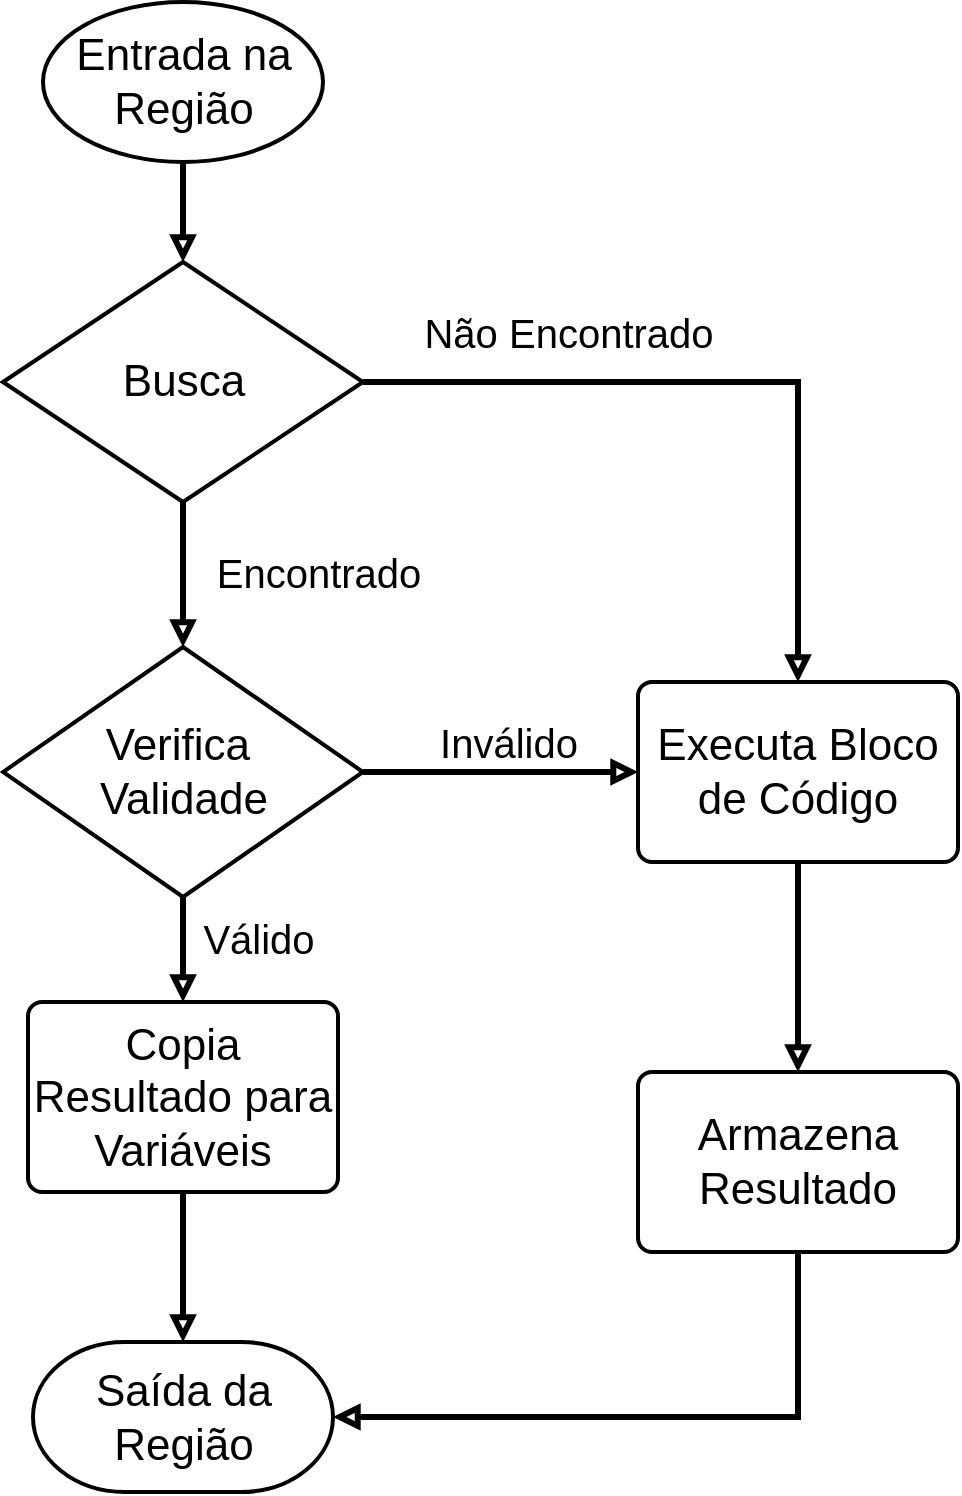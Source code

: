 <mxfile version="28.2.5">
  <diagram id="C5RBs43oDa-KdzZeNtuy" name="Page-1">
    <mxGraphModel dx="1336" dy="1950" grid="1" gridSize="10" guides="1" tooltips="1" connect="1" arrows="1" fold="1" page="1" pageScale="1" pageWidth="827" pageHeight="1169" math="0" shadow="0">
      <root>
        <mxCell id="WIyWlLk6GJQsqaUBKTNV-0" />
        <mxCell id="WIyWlLk6GJQsqaUBKTNV-1" parent="WIyWlLk6GJQsqaUBKTNV-0" />
        <mxCell id="ik_yB19XvHytIO5AMuyc-3" value="Saída da Região" style="strokeWidth=2;html=1;shape=mxgraph.flowchart.terminator;whiteSpace=wrap;fontSize=22;" parent="WIyWlLk6GJQsqaUBKTNV-1" vertex="1">
          <mxGeometry x="42.5" y="525" width="150" height="75" as="geometry" />
        </mxCell>
        <mxCell id="ik_yB19XvHytIO5AMuyc-4" value="Copia Resultado para Variáveis" style="rounded=1;whiteSpace=wrap;html=1;absoluteArcSize=1;arcSize=14;strokeWidth=2;fontSize=22;" parent="WIyWlLk6GJQsqaUBKTNV-1" vertex="1">
          <mxGeometry x="40" y="355" width="155" height="95" as="geometry" />
        </mxCell>
        <mxCell id="ik_yB19XvHytIO5AMuyc-5" value="Entrada na Região" style="strokeWidth=2;html=1;shape=mxgraph.flowchart.start_1;whiteSpace=wrap;fontSize=22;" parent="WIyWlLk6GJQsqaUBKTNV-1" vertex="1">
          <mxGeometry x="47.5" y="-145" width="140" height="80" as="geometry" />
        </mxCell>
        <mxCell id="ik_yB19XvHytIO5AMuyc-14" style="edgeStyle=orthogonalEdgeStyle;rounded=0;orthogonalLoop=1;jettySize=auto;html=1;exitX=1;exitY=0.5;exitDx=0;exitDy=0;exitPerimeter=0;endArrow=block;endFill=0;strokeWidth=3;" parent="WIyWlLk6GJQsqaUBKTNV-1" source="ik_yB19XvHytIO5AMuyc-6" target="ik_yB19XvHytIO5AMuyc-7" edge="1">
          <mxGeometry relative="1" as="geometry" />
        </mxCell>
        <mxCell id="ik_yB19XvHytIO5AMuyc-6" value="Busca" style="strokeWidth=2;html=1;shape=mxgraph.flowchart.decision;whiteSpace=wrap;fontSize=22;" parent="WIyWlLk6GJQsqaUBKTNV-1" vertex="1">
          <mxGeometry x="27.5" y="-15" width="180" height="120" as="geometry" />
        </mxCell>
        <mxCell id="ik_yB19XvHytIO5AMuyc-15" style="edgeStyle=orthogonalEdgeStyle;rounded=0;orthogonalLoop=1;jettySize=auto;html=1;exitX=0.5;exitY=1;exitDx=0;exitDy=0;entryX=0.5;entryY=0;entryDx=0;entryDy=0;endArrow=block;endFill=0;strokeWidth=3;" parent="WIyWlLk6GJQsqaUBKTNV-1" source="ik_yB19XvHytIO5AMuyc-7" target="ik_yB19XvHytIO5AMuyc-8" edge="1">
          <mxGeometry relative="1" as="geometry" />
        </mxCell>
        <mxCell id="ik_yB19XvHytIO5AMuyc-7" value="Executa Bloco de Código" style="rounded=1;whiteSpace=wrap;html=1;absoluteArcSize=1;arcSize=14;strokeWidth=2;fontSize=22;" parent="WIyWlLk6GJQsqaUBKTNV-1" vertex="1">
          <mxGeometry x="345" y="195" width="160" height="90" as="geometry" />
        </mxCell>
        <mxCell id="ik_yB19XvHytIO5AMuyc-8" value="Armazena Resultado" style="rounded=1;whiteSpace=wrap;html=1;absoluteArcSize=1;arcSize=14;strokeWidth=2;fontSize=22;" parent="WIyWlLk6GJQsqaUBKTNV-1" vertex="1">
          <mxGeometry x="345" y="390" width="160" height="90" as="geometry" />
        </mxCell>
        <mxCell id="ik_yB19XvHytIO5AMuyc-12" style="edgeStyle=orthogonalEdgeStyle;rounded=0;orthogonalLoop=1;jettySize=auto;html=1;exitX=0.5;exitY=1;exitDx=0;exitDy=0;exitPerimeter=0;entryX=0.5;entryY=0;entryDx=0;entryDy=0;endArrow=block;endFill=0;strokeWidth=3;" parent="WIyWlLk6GJQsqaUBKTNV-1" source="ik_yB19XvHytIO5AMuyc-9" target="ik_yB19XvHytIO5AMuyc-4" edge="1">
          <mxGeometry relative="1" as="geometry" />
        </mxCell>
        <mxCell id="ik_yB19XvHytIO5AMuyc-13" style="edgeStyle=orthogonalEdgeStyle;rounded=0;orthogonalLoop=1;jettySize=auto;html=1;exitX=1;exitY=0.5;exitDx=0;exitDy=0;exitPerimeter=0;endArrow=block;endFill=0;strokeWidth=3;" parent="WIyWlLk6GJQsqaUBKTNV-1" source="ik_yB19XvHytIO5AMuyc-9" target="ik_yB19XvHytIO5AMuyc-7" edge="1">
          <mxGeometry relative="1" as="geometry">
            <mxPoint x="340" y="245" as="targetPoint" />
          </mxGeometry>
        </mxCell>
        <mxCell id="ik_yB19XvHytIO5AMuyc-9" value="Verifica&amp;nbsp;&lt;div&gt;Validade&lt;/div&gt;" style="strokeWidth=2;html=1;shape=mxgraph.flowchart.decision;whiteSpace=wrap;fontSize=22;" parent="WIyWlLk6GJQsqaUBKTNV-1" vertex="1">
          <mxGeometry x="27.5" y="177.5" width="180" height="125" as="geometry" />
        </mxCell>
        <mxCell id="ik_yB19XvHytIO5AMuyc-10" style="edgeStyle=orthogonalEdgeStyle;rounded=0;orthogonalLoop=1;jettySize=auto;html=1;exitX=0.5;exitY=1;exitDx=0;exitDy=0;exitPerimeter=0;entryX=0.5;entryY=0;entryDx=0;entryDy=0;entryPerimeter=0;endArrow=block;endFill=0;strokeWidth=3;" parent="WIyWlLk6GJQsqaUBKTNV-1" source="ik_yB19XvHytIO5AMuyc-5" target="ik_yB19XvHytIO5AMuyc-6" edge="1">
          <mxGeometry relative="1" as="geometry" />
        </mxCell>
        <mxCell id="ik_yB19XvHytIO5AMuyc-11" style="edgeStyle=orthogonalEdgeStyle;rounded=0;orthogonalLoop=1;jettySize=auto;html=1;exitX=0.5;exitY=1;exitDx=0;exitDy=0;exitPerimeter=0;endArrow=block;endFill=0;entryX=0.5;entryY=0;entryDx=0;entryDy=0;entryPerimeter=0;strokeWidth=3;" parent="WIyWlLk6GJQsqaUBKTNV-1" source="ik_yB19XvHytIO5AMuyc-6" target="ik_yB19XvHytIO5AMuyc-9" edge="1">
          <mxGeometry relative="1" as="geometry">
            <mxPoint x="180" y="175" as="targetPoint" />
          </mxGeometry>
        </mxCell>
        <mxCell id="ik_yB19XvHytIO5AMuyc-16" style="edgeStyle=orthogonalEdgeStyle;rounded=0;orthogonalLoop=1;jettySize=auto;html=1;exitX=0.5;exitY=1;exitDx=0;exitDy=0;entryX=1;entryY=0.5;entryDx=0;entryDy=0;entryPerimeter=0;endArrow=block;endFill=0;strokeWidth=3;" parent="WIyWlLk6GJQsqaUBKTNV-1" source="ik_yB19XvHytIO5AMuyc-8" target="ik_yB19XvHytIO5AMuyc-3" edge="1">
          <mxGeometry relative="1" as="geometry" />
        </mxCell>
        <mxCell id="ik_yB19XvHytIO5AMuyc-17" style="edgeStyle=orthogonalEdgeStyle;rounded=0;orthogonalLoop=1;jettySize=auto;html=1;exitX=0.5;exitY=1;exitDx=0;exitDy=0;entryX=0.5;entryY=0;entryDx=0;entryDy=0;entryPerimeter=0;endArrow=block;endFill=0;strokeWidth=3;" parent="WIyWlLk6GJQsqaUBKTNV-1" source="ik_yB19XvHytIO5AMuyc-4" target="ik_yB19XvHytIO5AMuyc-3" edge="1">
          <mxGeometry relative="1" as="geometry" />
        </mxCell>
        <mxCell id="ik_yB19XvHytIO5AMuyc-21" value="Não Encontrado" style="text;html=1;align=center;verticalAlign=middle;resizable=0;points=[];autosize=1;strokeColor=none;fillColor=none;fontSize=20;" parent="WIyWlLk6GJQsqaUBKTNV-1" vertex="1">
          <mxGeometry x="225" width="170" height="40" as="geometry" />
        </mxCell>
        <mxCell id="ik_yB19XvHytIO5AMuyc-22" value="Encontrado" style="text;html=1;align=center;verticalAlign=middle;resizable=0;points=[];autosize=1;strokeColor=none;fillColor=none;fontSize=20;" parent="WIyWlLk6GJQsqaUBKTNV-1" vertex="1">
          <mxGeometry x="120" y="120" width="130" height="40" as="geometry" />
        </mxCell>
        <mxCell id="ik_yB19XvHytIO5AMuyc-23" value="Inválido" style="text;html=1;align=center;verticalAlign=middle;resizable=0;points=[];autosize=1;strokeColor=none;fillColor=none;fontSize=20;" parent="WIyWlLk6GJQsqaUBKTNV-1" vertex="1">
          <mxGeometry x="235" y="205" width="90" height="40" as="geometry" />
        </mxCell>
        <mxCell id="ik_yB19XvHytIO5AMuyc-24" value="Válido" style="text;html=1;align=center;verticalAlign=middle;resizable=0;points=[];autosize=1;strokeColor=none;fillColor=none;fontSize=20;" parent="WIyWlLk6GJQsqaUBKTNV-1" vertex="1">
          <mxGeometry x="115" y="302.5" width="80" height="40" as="geometry" />
        </mxCell>
      </root>
    </mxGraphModel>
  </diagram>
</mxfile>
